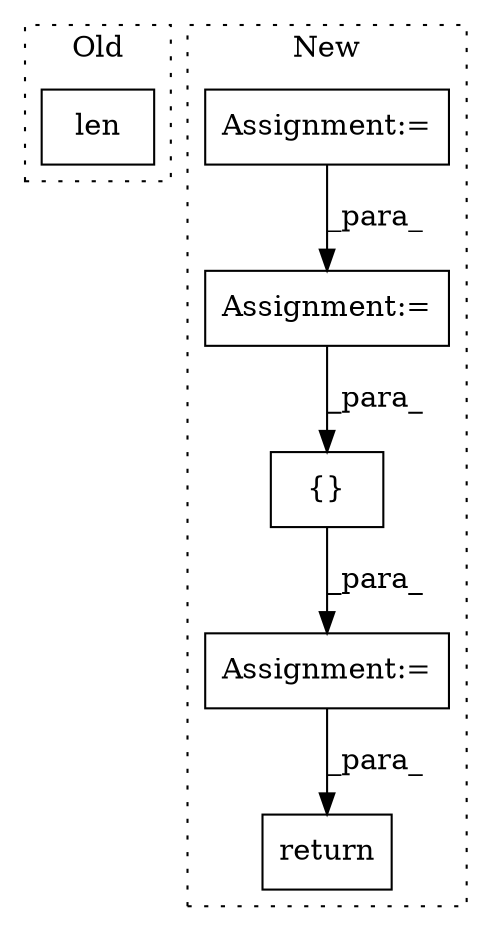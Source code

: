 digraph G {
subgraph cluster0 {
1 [label="len" a="32" s="17547,17570" l="4,1" shape="box"];
label = "Old";
style="dotted";
}
subgraph cluster1 {
2 [label="return" a="41" s="17064" l="7" shape="box"];
3 [label="Assignment:=" a="7" s="17040" l="1" shape="box"];
4 [label="{}" a="4" s="16822,16833" l="1,1" shape="box"];
5 [label="Assignment:=" a="7" s="16664" l="1" shape="box"];
6 [label="Assignment:=" a="7" s="16743" l="1" shape="box"];
label = "New";
style="dotted";
}
3 -> 2 [label="_para_"];
4 -> 3 [label="_para_"];
5 -> 6 [label="_para_"];
6 -> 4 [label="_para_"];
}